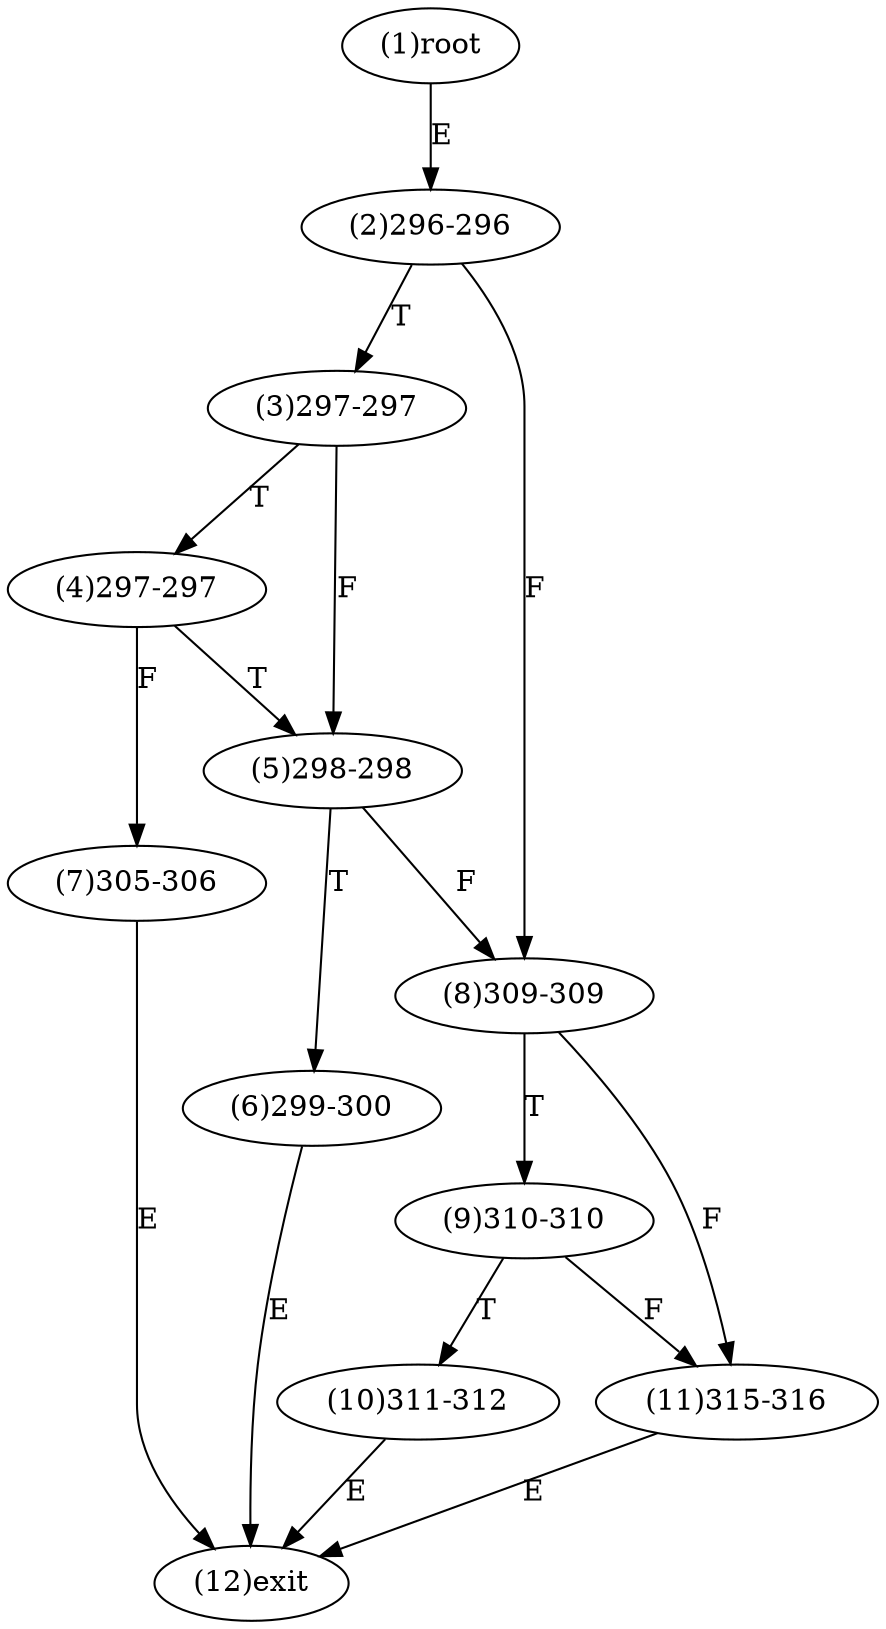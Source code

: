 digraph "" { 
1[ label="(1)root"];
2[ label="(2)296-296"];
3[ label="(3)297-297"];
4[ label="(4)297-297"];
5[ label="(5)298-298"];
6[ label="(6)299-300"];
7[ label="(7)305-306"];
8[ label="(8)309-309"];
9[ label="(9)310-310"];
10[ label="(10)311-312"];
11[ label="(11)315-316"];
12[ label="(12)exit"];
1->2[ label="E"];
2->8[ label="F"];
2->3[ label="T"];
3->5[ label="F"];
3->4[ label="T"];
4->7[ label="F"];
4->5[ label="T"];
5->8[ label="F"];
5->6[ label="T"];
6->12[ label="E"];
7->12[ label="E"];
8->11[ label="F"];
8->9[ label="T"];
9->11[ label="F"];
9->10[ label="T"];
10->12[ label="E"];
11->12[ label="E"];
}